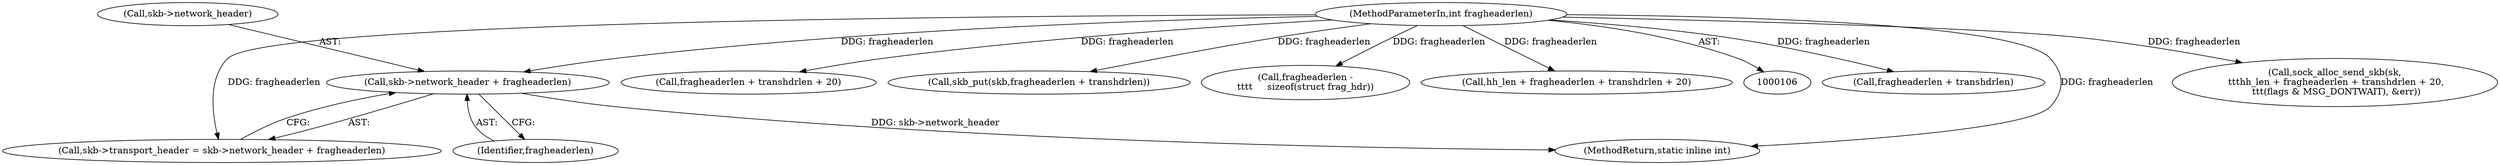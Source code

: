 digraph "0_linux_c547dbf55d5f8cf615ccc0e7265e98db27d3fb8b@pointer" {
"1000168" [label="(Call,skb->network_header + fragheaderlen)"];
"1000112" [label="(MethodParameterIn,int fragheaderlen)"];
"1000169" [label="(Call,skb->network_header)"];
"1000159" [label="(Call,fragheaderlen + transhdrlen)"];
"1000134" [label="(Call,sock_alloc_send_skb(sk,\n \t\t\thh_len + fragheaderlen + transhdrlen + 20,\n \t\t\t(flags & MSG_DONTWAIT), &err))"];
"1000242" [label="(MethodReturn,static inline int)"];
"1000138" [label="(Call,fragheaderlen + transhdrlen + 20)"];
"1000172" [label="(Identifier,fragheaderlen)"];
"1000164" [label="(Call,skb->transport_header = skb->network_header + fragheaderlen)"];
"1000168" [label="(Call,skb->network_header + fragheaderlen)"];
"1000157" [label="(Call,skb_put(skb,fragheaderlen + transhdrlen))"];
"1000209" [label="(Call,fragheaderlen -\n\t\t\t\t     sizeof(struct frag_hdr))"];
"1000136" [label="(Call,hh_len + fragheaderlen + transhdrlen + 20)"];
"1000112" [label="(MethodParameterIn,int fragheaderlen)"];
"1000168" -> "1000164"  [label="AST: "];
"1000168" -> "1000172"  [label="CFG: "];
"1000169" -> "1000168"  [label="AST: "];
"1000172" -> "1000168"  [label="AST: "];
"1000164" -> "1000168"  [label="CFG: "];
"1000168" -> "1000242"  [label="DDG: skb->network_header"];
"1000112" -> "1000168"  [label="DDG: fragheaderlen"];
"1000112" -> "1000106"  [label="AST: "];
"1000112" -> "1000242"  [label="DDG: fragheaderlen"];
"1000112" -> "1000134"  [label="DDG: fragheaderlen"];
"1000112" -> "1000136"  [label="DDG: fragheaderlen"];
"1000112" -> "1000138"  [label="DDG: fragheaderlen"];
"1000112" -> "1000157"  [label="DDG: fragheaderlen"];
"1000112" -> "1000159"  [label="DDG: fragheaderlen"];
"1000112" -> "1000164"  [label="DDG: fragheaderlen"];
"1000112" -> "1000209"  [label="DDG: fragheaderlen"];
}
